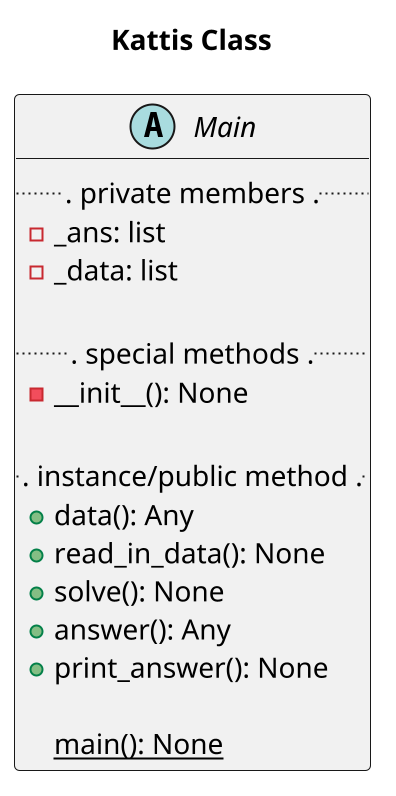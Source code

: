 @startuml Kattis Class 
scale 2
title Kattis Class

abstract class Main {
    ... private members ...
    - _ans: list
    - _data: list

    ... special methods ...
    - __init__(): None

    ... instance/public method ...
    + data(): Any
    + read_in_data(): None
    + solve(): None
    + answer(): Any
    + print_answer(): None
    
    {static} main(): None
}

@enduml